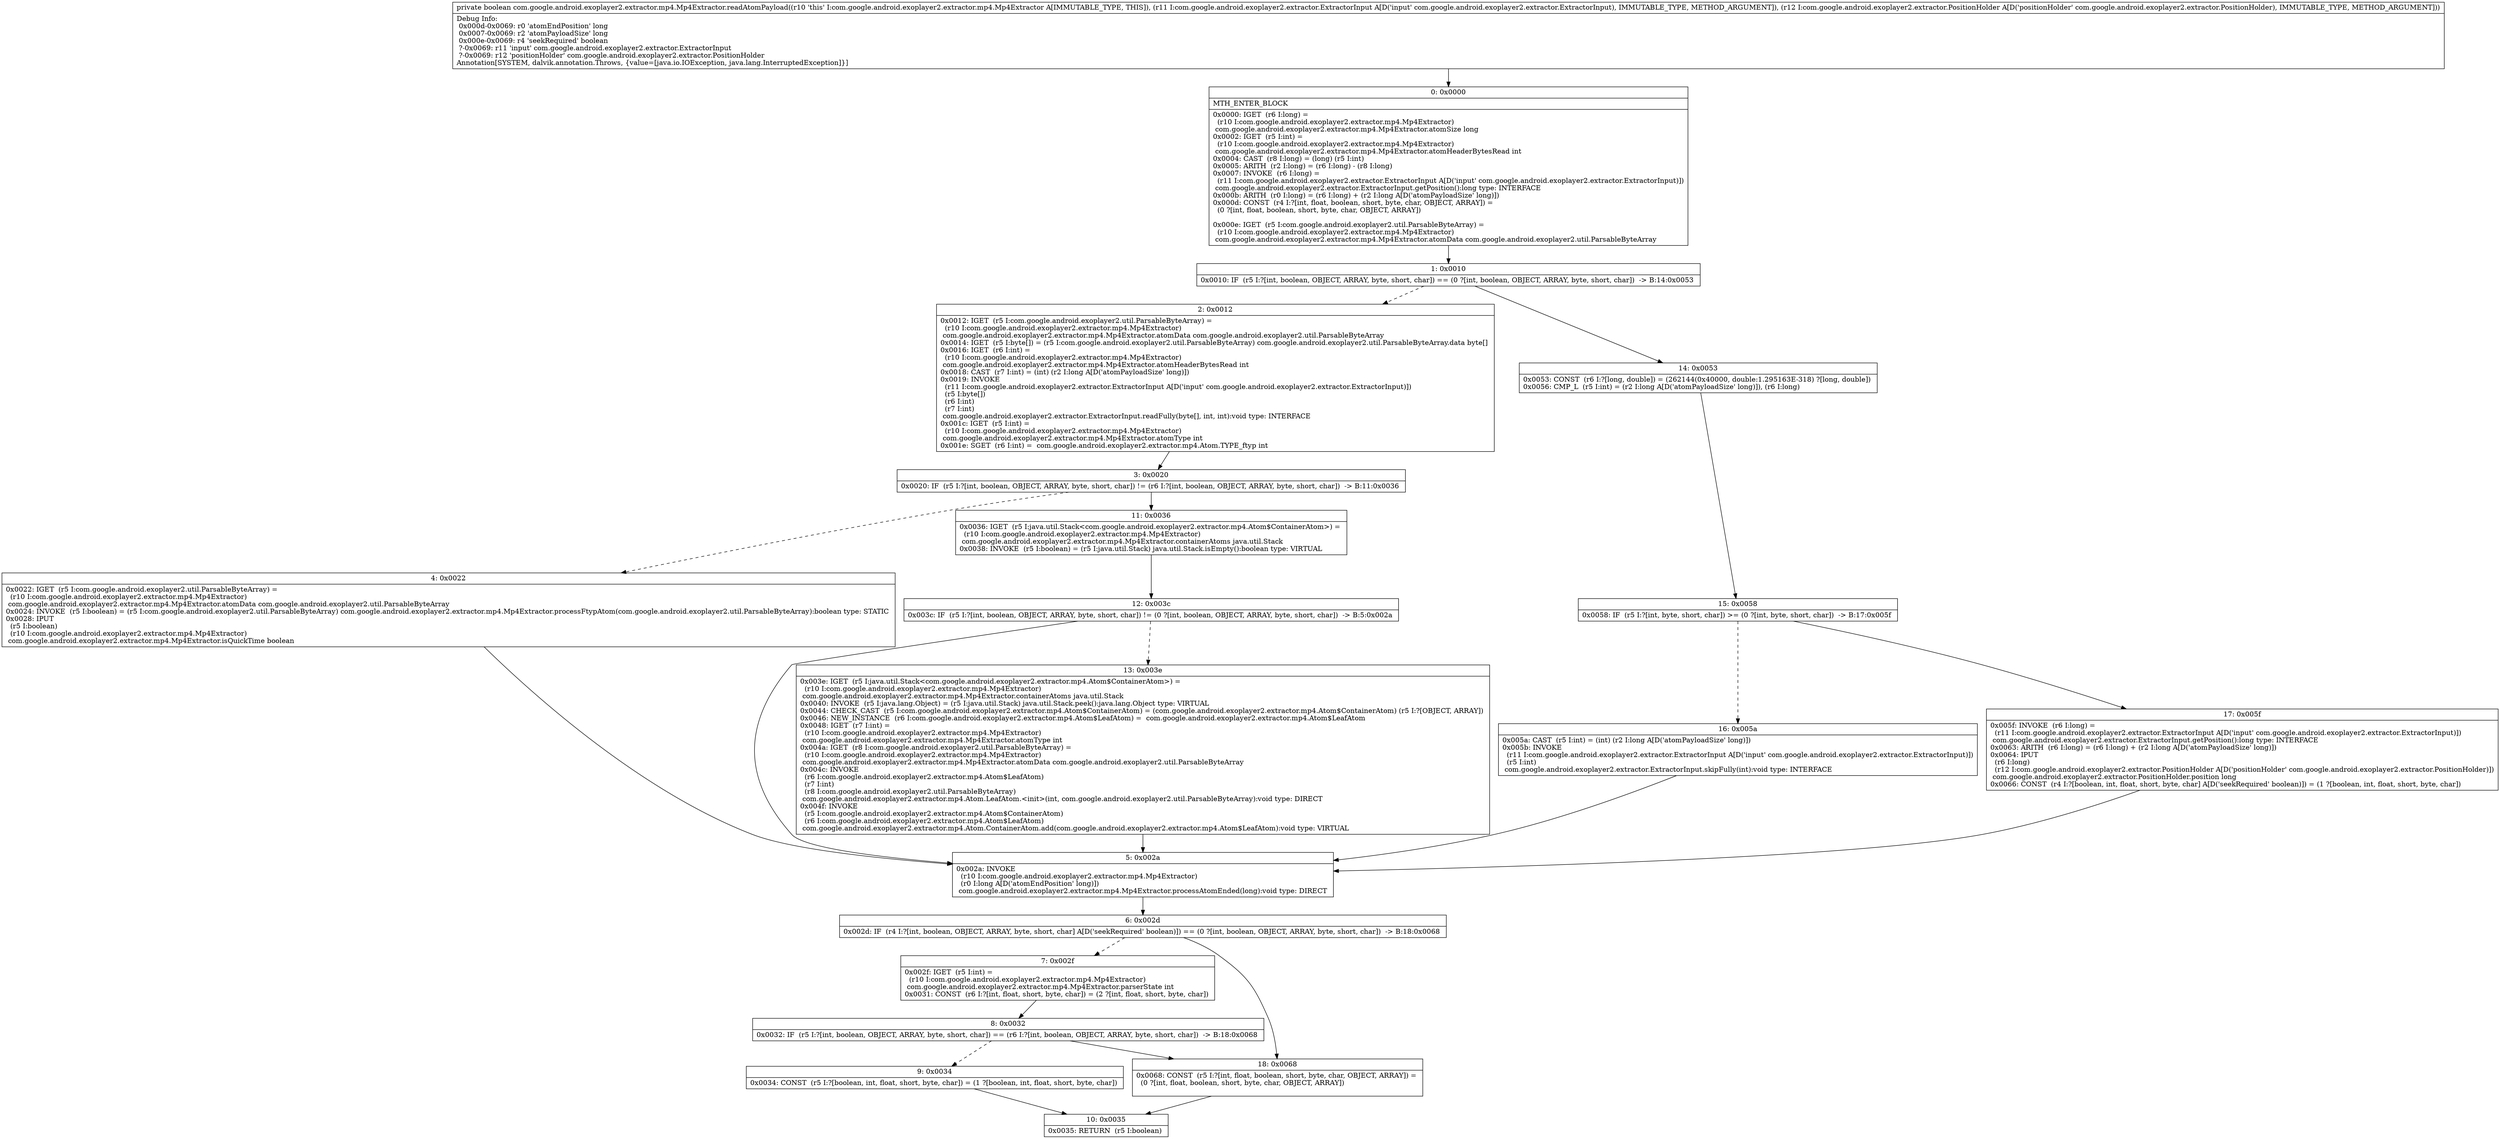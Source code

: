 digraph "CFG forcom.google.android.exoplayer2.extractor.mp4.Mp4Extractor.readAtomPayload(Lcom\/google\/android\/exoplayer2\/extractor\/ExtractorInput;Lcom\/google\/android\/exoplayer2\/extractor\/PositionHolder;)Z" {
Node_0 [shape=record,label="{0\:\ 0x0000|MTH_ENTER_BLOCK\l|0x0000: IGET  (r6 I:long) = \l  (r10 I:com.google.android.exoplayer2.extractor.mp4.Mp4Extractor)\l com.google.android.exoplayer2.extractor.mp4.Mp4Extractor.atomSize long \l0x0002: IGET  (r5 I:int) = \l  (r10 I:com.google.android.exoplayer2.extractor.mp4.Mp4Extractor)\l com.google.android.exoplayer2.extractor.mp4.Mp4Extractor.atomHeaderBytesRead int \l0x0004: CAST  (r8 I:long) = (long) (r5 I:int) \l0x0005: ARITH  (r2 I:long) = (r6 I:long) \- (r8 I:long) \l0x0007: INVOKE  (r6 I:long) = \l  (r11 I:com.google.android.exoplayer2.extractor.ExtractorInput A[D('input' com.google.android.exoplayer2.extractor.ExtractorInput)])\l com.google.android.exoplayer2.extractor.ExtractorInput.getPosition():long type: INTERFACE \l0x000b: ARITH  (r0 I:long) = (r6 I:long) + (r2 I:long A[D('atomPayloadSize' long)]) \l0x000d: CONST  (r4 I:?[int, float, boolean, short, byte, char, OBJECT, ARRAY]) = \l  (0 ?[int, float, boolean, short, byte, char, OBJECT, ARRAY])\l \l0x000e: IGET  (r5 I:com.google.android.exoplayer2.util.ParsableByteArray) = \l  (r10 I:com.google.android.exoplayer2.extractor.mp4.Mp4Extractor)\l com.google.android.exoplayer2.extractor.mp4.Mp4Extractor.atomData com.google.android.exoplayer2.util.ParsableByteArray \l}"];
Node_1 [shape=record,label="{1\:\ 0x0010|0x0010: IF  (r5 I:?[int, boolean, OBJECT, ARRAY, byte, short, char]) == (0 ?[int, boolean, OBJECT, ARRAY, byte, short, char])  \-\> B:14:0x0053 \l}"];
Node_2 [shape=record,label="{2\:\ 0x0012|0x0012: IGET  (r5 I:com.google.android.exoplayer2.util.ParsableByteArray) = \l  (r10 I:com.google.android.exoplayer2.extractor.mp4.Mp4Extractor)\l com.google.android.exoplayer2.extractor.mp4.Mp4Extractor.atomData com.google.android.exoplayer2.util.ParsableByteArray \l0x0014: IGET  (r5 I:byte[]) = (r5 I:com.google.android.exoplayer2.util.ParsableByteArray) com.google.android.exoplayer2.util.ParsableByteArray.data byte[] \l0x0016: IGET  (r6 I:int) = \l  (r10 I:com.google.android.exoplayer2.extractor.mp4.Mp4Extractor)\l com.google.android.exoplayer2.extractor.mp4.Mp4Extractor.atomHeaderBytesRead int \l0x0018: CAST  (r7 I:int) = (int) (r2 I:long A[D('atomPayloadSize' long)]) \l0x0019: INVOKE  \l  (r11 I:com.google.android.exoplayer2.extractor.ExtractorInput A[D('input' com.google.android.exoplayer2.extractor.ExtractorInput)])\l  (r5 I:byte[])\l  (r6 I:int)\l  (r7 I:int)\l com.google.android.exoplayer2.extractor.ExtractorInput.readFully(byte[], int, int):void type: INTERFACE \l0x001c: IGET  (r5 I:int) = \l  (r10 I:com.google.android.exoplayer2.extractor.mp4.Mp4Extractor)\l com.google.android.exoplayer2.extractor.mp4.Mp4Extractor.atomType int \l0x001e: SGET  (r6 I:int) =  com.google.android.exoplayer2.extractor.mp4.Atom.TYPE_ftyp int \l}"];
Node_3 [shape=record,label="{3\:\ 0x0020|0x0020: IF  (r5 I:?[int, boolean, OBJECT, ARRAY, byte, short, char]) != (r6 I:?[int, boolean, OBJECT, ARRAY, byte, short, char])  \-\> B:11:0x0036 \l}"];
Node_4 [shape=record,label="{4\:\ 0x0022|0x0022: IGET  (r5 I:com.google.android.exoplayer2.util.ParsableByteArray) = \l  (r10 I:com.google.android.exoplayer2.extractor.mp4.Mp4Extractor)\l com.google.android.exoplayer2.extractor.mp4.Mp4Extractor.atomData com.google.android.exoplayer2.util.ParsableByteArray \l0x0024: INVOKE  (r5 I:boolean) = (r5 I:com.google.android.exoplayer2.util.ParsableByteArray) com.google.android.exoplayer2.extractor.mp4.Mp4Extractor.processFtypAtom(com.google.android.exoplayer2.util.ParsableByteArray):boolean type: STATIC \l0x0028: IPUT  \l  (r5 I:boolean)\l  (r10 I:com.google.android.exoplayer2.extractor.mp4.Mp4Extractor)\l com.google.android.exoplayer2.extractor.mp4.Mp4Extractor.isQuickTime boolean \l}"];
Node_5 [shape=record,label="{5\:\ 0x002a|0x002a: INVOKE  \l  (r10 I:com.google.android.exoplayer2.extractor.mp4.Mp4Extractor)\l  (r0 I:long A[D('atomEndPosition' long)])\l com.google.android.exoplayer2.extractor.mp4.Mp4Extractor.processAtomEnded(long):void type: DIRECT \l}"];
Node_6 [shape=record,label="{6\:\ 0x002d|0x002d: IF  (r4 I:?[int, boolean, OBJECT, ARRAY, byte, short, char] A[D('seekRequired' boolean)]) == (0 ?[int, boolean, OBJECT, ARRAY, byte, short, char])  \-\> B:18:0x0068 \l}"];
Node_7 [shape=record,label="{7\:\ 0x002f|0x002f: IGET  (r5 I:int) = \l  (r10 I:com.google.android.exoplayer2.extractor.mp4.Mp4Extractor)\l com.google.android.exoplayer2.extractor.mp4.Mp4Extractor.parserState int \l0x0031: CONST  (r6 I:?[int, float, short, byte, char]) = (2 ?[int, float, short, byte, char]) \l}"];
Node_8 [shape=record,label="{8\:\ 0x0032|0x0032: IF  (r5 I:?[int, boolean, OBJECT, ARRAY, byte, short, char]) == (r6 I:?[int, boolean, OBJECT, ARRAY, byte, short, char])  \-\> B:18:0x0068 \l}"];
Node_9 [shape=record,label="{9\:\ 0x0034|0x0034: CONST  (r5 I:?[boolean, int, float, short, byte, char]) = (1 ?[boolean, int, float, short, byte, char]) \l}"];
Node_10 [shape=record,label="{10\:\ 0x0035|0x0035: RETURN  (r5 I:boolean) \l}"];
Node_11 [shape=record,label="{11\:\ 0x0036|0x0036: IGET  (r5 I:java.util.Stack\<com.google.android.exoplayer2.extractor.mp4.Atom$ContainerAtom\>) = \l  (r10 I:com.google.android.exoplayer2.extractor.mp4.Mp4Extractor)\l com.google.android.exoplayer2.extractor.mp4.Mp4Extractor.containerAtoms java.util.Stack \l0x0038: INVOKE  (r5 I:boolean) = (r5 I:java.util.Stack) java.util.Stack.isEmpty():boolean type: VIRTUAL \l}"];
Node_12 [shape=record,label="{12\:\ 0x003c|0x003c: IF  (r5 I:?[int, boolean, OBJECT, ARRAY, byte, short, char]) != (0 ?[int, boolean, OBJECT, ARRAY, byte, short, char])  \-\> B:5:0x002a \l}"];
Node_13 [shape=record,label="{13\:\ 0x003e|0x003e: IGET  (r5 I:java.util.Stack\<com.google.android.exoplayer2.extractor.mp4.Atom$ContainerAtom\>) = \l  (r10 I:com.google.android.exoplayer2.extractor.mp4.Mp4Extractor)\l com.google.android.exoplayer2.extractor.mp4.Mp4Extractor.containerAtoms java.util.Stack \l0x0040: INVOKE  (r5 I:java.lang.Object) = (r5 I:java.util.Stack) java.util.Stack.peek():java.lang.Object type: VIRTUAL \l0x0044: CHECK_CAST  (r5 I:com.google.android.exoplayer2.extractor.mp4.Atom$ContainerAtom) = (com.google.android.exoplayer2.extractor.mp4.Atom$ContainerAtom) (r5 I:?[OBJECT, ARRAY]) \l0x0046: NEW_INSTANCE  (r6 I:com.google.android.exoplayer2.extractor.mp4.Atom$LeafAtom) =  com.google.android.exoplayer2.extractor.mp4.Atom$LeafAtom \l0x0048: IGET  (r7 I:int) = \l  (r10 I:com.google.android.exoplayer2.extractor.mp4.Mp4Extractor)\l com.google.android.exoplayer2.extractor.mp4.Mp4Extractor.atomType int \l0x004a: IGET  (r8 I:com.google.android.exoplayer2.util.ParsableByteArray) = \l  (r10 I:com.google.android.exoplayer2.extractor.mp4.Mp4Extractor)\l com.google.android.exoplayer2.extractor.mp4.Mp4Extractor.atomData com.google.android.exoplayer2.util.ParsableByteArray \l0x004c: INVOKE  \l  (r6 I:com.google.android.exoplayer2.extractor.mp4.Atom$LeafAtom)\l  (r7 I:int)\l  (r8 I:com.google.android.exoplayer2.util.ParsableByteArray)\l com.google.android.exoplayer2.extractor.mp4.Atom.LeafAtom.\<init\>(int, com.google.android.exoplayer2.util.ParsableByteArray):void type: DIRECT \l0x004f: INVOKE  \l  (r5 I:com.google.android.exoplayer2.extractor.mp4.Atom$ContainerAtom)\l  (r6 I:com.google.android.exoplayer2.extractor.mp4.Atom$LeafAtom)\l com.google.android.exoplayer2.extractor.mp4.Atom.ContainerAtom.add(com.google.android.exoplayer2.extractor.mp4.Atom$LeafAtom):void type: VIRTUAL \l}"];
Node_14 [shape=record,label="{14\:\ 0x0053|0x0053: CONST  (r6 I:?[long, double]) = (262144(0x40000, double:1.295163E\-318) ?[long, double]) \l0x0056: CMP_L  (r5 I:int) = (r2 I:long A[D('atomPayloadSize' long)]), (r6 I:long) \l}"];
Node_15 [shape=record,label="{15\:\ 0x0058|0x0058: IF  (r5 I:?[int, byte, short, char]) \>= (0 ?[int, byte, short, char])  \-\> B:17:0x005f \l}"];
Node_16 [shape=record,label="{16\:\ 0x005a|0x005a: CAST  (r5 I:int) = (int) (r2 I:long A[D('atomPayloadSize' long)]) \l0x005b: INVOKE  \l  (r11 I:com.google.android.exoplayer2.extractor.ExtractorInput A[D('input' com.google.android.exoplayer2.extractor.ExtractorInput)])\l  (r5 I:int)\l com.google.android.exoplayer2.extractor.ExtractorInput.skipFully(int):void type: INTERFACE \l}"];
Node_17 [shape=record,label="{17\:\ 0x005f|0x005f: INVOKE  (r6 I:long) = \l  (r11 I:com.google.android.exoplayer2.extractor.ExtractorInput A[D('input' com.google.android.exoplayer2.extractor.ExtractorInput)])\l com.google.android.exoplayer2.extractor.ExtractorInput.getPosition():long type: INTERFACE \l0x0063: ARITH  (r6 I:long) = (r6 I:long) + (r2 I:long A[D('atomPayloadSize' long)]) \l0x0064: IPUT  \l  (r6 I:long)\l  (r12 I:com.google.android.exoplayer2.extractor.PositionHolder A[D('positionHolder' com.google.android.exoplayer2.extractor.PositionHolder)])\l com.google.android.exoplayer2.extractor.PositionHolder.position long \l0x0066: CONST  (r4 I:?[boolean, int, float, short, byte, char] A[D('seekRequired' boolean)]) = (1 ?[boolean, int, float, short, byte, char]) \l}"];
Node_18 [shape=record,label="{18\:\ 0x0068|0x0068: CONST  (r5 I:?[int, float, boolean, short, byte, char, OBJECT, ARRAY]) = \l  (0 ?[int, float, boolean, short, byte, char, OBJECT, ARRAY])\l \l}"];
MethodNode[shape=record,label="{private boolean com.google.android.exoplayer2.extractor.mp4.Mp4Extractor.readAtomPayload((r10 'this' I:com.google.android.exoplayer2.extractor.mp4.Mp4Extractor A[IMMUTABLE_TYPE, THIS]), (r11 I:com.google.android.exoplayer2.extractor.ExtractorInput A[D('input' com.google.android.exoplayer2.extractor.ExtractorInput), IMMUTABLE_TYPE, METHOD_ARGUMENT]), (r12 I:com.google.android.exoplayer2.extractor.PositionHolder A[D('positionHolder' com.google.android.exoplayer2.extractor.PositionHolder), IMMUTABLE_TYPE, METHOD_ARGUMENT]))  | Debug Info:\l  0x000d\-0x0069: r0 'atomEndPosition' long\l  0x0007\-0x0069: r2 'atomPayloadSize' long\l  0x000e\-0x0069: r4 'seekRequired' boolean\l  ?\-0x0069: r11 'input' com.google.android.exoplayer2.extractor.ExtractorInput\l  ?\-0x0069: r12 'positionHolder' com.google.android.exoplayer2.extractor.PositionHolder\lAnnotation[SYSTEM, dalvik.annotation.Throws, \{value=[java.io.IOException, java.lang.InterruptedException]\}]\l}"];
MethodNode -> Node_0;
Node_0 -> Node_1;
Node_1 -> Node_2[style=dashed];
Node_1 -> Node_14;
Node_2 -> Node_3;
Node_3 -> Node_4[style=dashed];
Node_3 -> Node_11;
Node_4 -> Node_5;
Node_5 -> Node_6;
Node_6 -> Node_7[style=dashed];
Node_6 -> Node_18;
Node_7 -> Node_8;
Node_8 -> Node_9[style=dashed];
Node_8 -> Node_18;
Node_9 -> Node_10;
Node_11 -> Node_12;
Node_12 -> Node_5;
Node_12 -> Node_13[style=dashed];
Node_13 -> Node_5;
Node_14 -> Node_15;
Node_15 -> Node_16[style=dashed];
Node_15 -> Node_17;
Node_16 -> Node_5;
Node_17 -> Node_5;
Node_18 -> Node_10;
}


